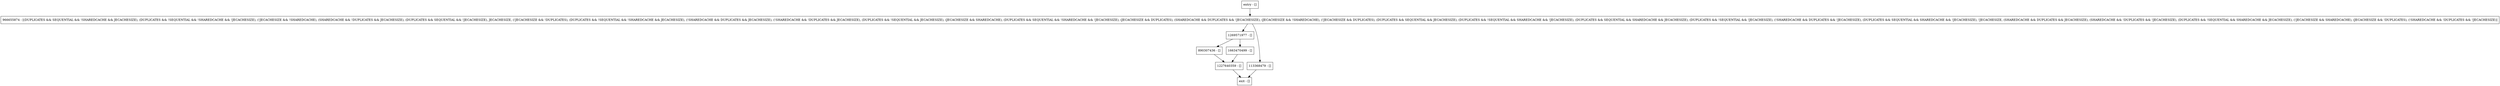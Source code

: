 digraph openFileSummaryDatabase {
node [shape=record];
1269571977 [label="1269571977 - []"];
entry [label="entry - []"];
exit [label="exit - []"];
890307436 [label="890307436 - []"];
1663470499 [label="1663470499 - []"];
1227640359 [label="1227640359 - []"];
966655874 [label="966655874 - [(DUPLICATES && SEQUENTIAL && !SHAREDCACHE && JECACHESIZE), (DUPLICATES && !SEQUENTIAL && !SHAREDCACHE && !JECACHESIZE), (!JECACHESIZE && !SHAREDCACHE), (SHAREDCACHE && !DUPLICATES && JECACHESIZE), (DUPLICATES && SEQUENTIAL && !JECACHESIZE), JECACHESIZE, (!JECACHESIZE && !DUPLICATES), (DUPLICATES && !SEQUENTIAL && !SHAREDCACHE && JECACHESIZE), (!SHAREDCACHE && DUPLICATES && JECACHESIZE), (!SHAREDCACHE && !DUPLICATES && JECACHESIZE), (DUPLICATES && !SEQUENTIAL && JECACHESIZE), (JECACHESIZE && SHAREDCACHE), (DUPLICATES && SEQUENTIAL && !SHAREDCACHE && !JECACHESIZE), (JECACHESIZE && DUPLICATES), (SHAREDCACHE && DUPLICATES && !JECACHESIZE), (JECACHESIZE && !SHAREDCACHE), (!JECACHESIZE && DUPLICATES), (DUPLICATES && SEQUENTIAL && JECACHESIZE), (DUPLICATES && !SEQUENTIAL && SHAREDCACHE && !JECACHESIZE), (DUPLICATES && SEQUENTIAL && SHAREDCACHE && JECACHESIZE), (DUPLICATES && !SEQUENTIAL && !JECACHESIZE), (!SHAREDCACHE && DUPLICATES && !JECACHESIZE), (DUPLICATES && SEQUENTIAL && SHAREDCACHE && !JECACHESIZE), !JECACHESIZE, (SHAREDCACHE && DUPLICATES && JECACHESIZE), (SHAREDCACHE && !DUPLICATES && !JECACHESIZE), (DUPLICATES && !SEQUENTIAL && SHAREDCACHE && JECACHESIZE), (!JECACHESIZE && SHAREDCACHE), (JECACHESIZE && !DUPLICATES), (!SHAREDCACHE && !DUPLICATES && !JECACHESIZE)]"];
113368479 [label="113368479 - []"];
entry;
exit;
1269571977 -> 890307436;
1269571977 -> 1663470499;
entry -> 966655874;
890307436 -> 1227640359;
1663470499 -> 1227640359;
1227640359 -> exit;
966655874 -> 1269571977;
966655874 -> 113368479;
113368479 -> exit;
}
